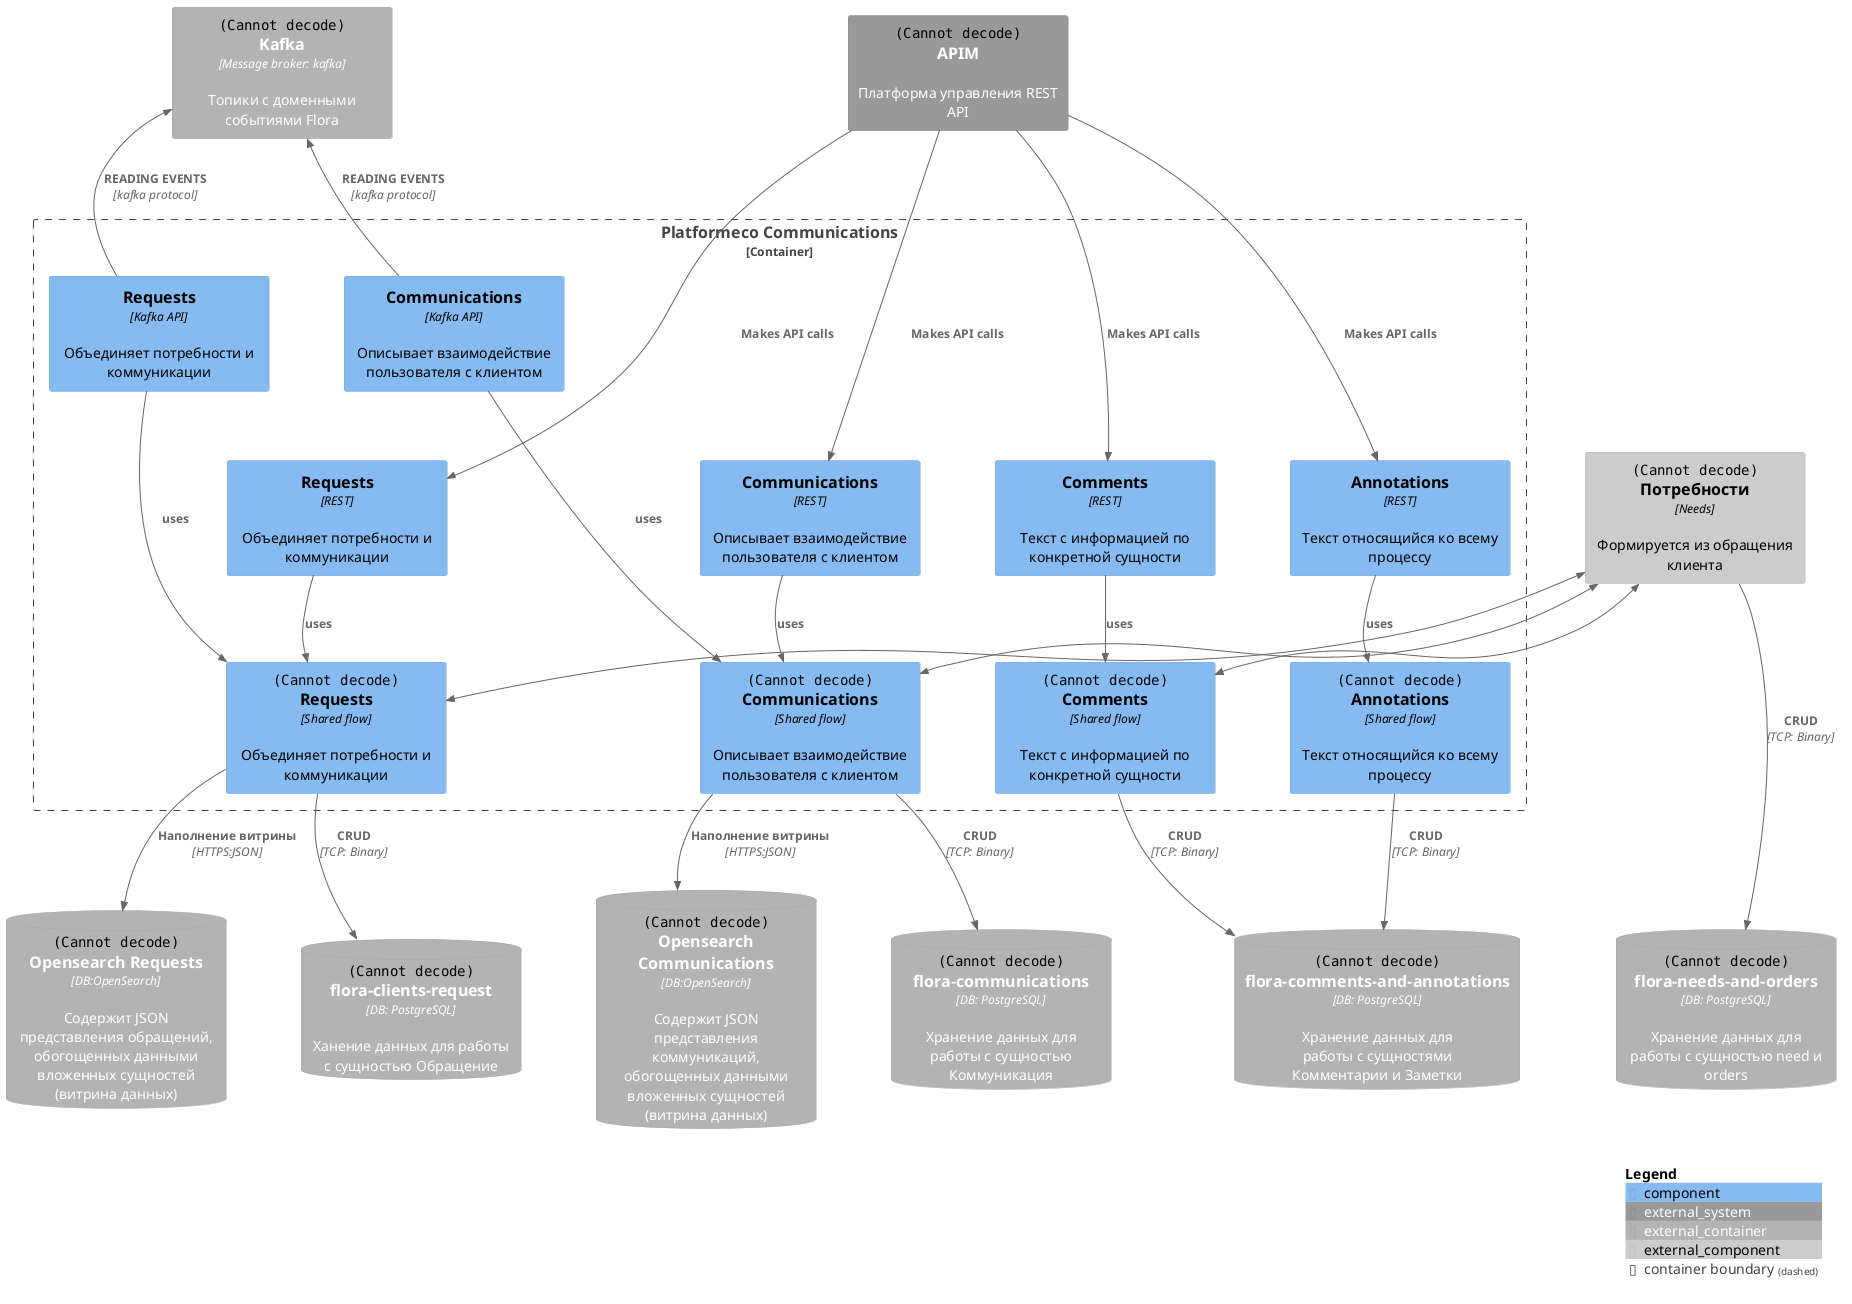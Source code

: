 @startuml Component

!include <C4/C4_Container>
!include <C4/C4_Component>

skinparam minClassWidth 200
skinparam wrapWidth 200
skinparam nodesep 75
skinparam backgroundColor transparent
skinparam vgap 200

LAYOUT_TOP_DOWN()

AddRelTag("Async", $textColor="green", $lineColor="green", $lineStyle=BoldLine())
AddRelTag("Not_Direct", $textColor="orange", $lineColor="orange", $lineStyle=BoldLine())

System_Ext(apim, "APIM", "API Managment", $descr="Платформа управления REST API", $sprite="img:static/05_02_01_img/leroy_logo.png")

Container_Boundary(conteiner, "Platformeco Communications") {

        Component(comments, "Comments", "REST", $descr="Текст с информацией по конкретной сущности", $link="https://doc-communications-main.com-dev.int.rolfcorp.ru/03_methods/01_rest/03_comments/")
        Component(annotation, "Annotations", "REST", $descr="Текст относящийся ко всему процессу")
        Component(communication, "Communications", "REST", $descr="Описывает взаимодействие пользователя с клиентом", $link="https://doc-communications-main.com-dev.int.rolfcorp.ru/03_methods/01_rest/01_communications/")
        Component(request, "Requests", "REST", $descr="Объединяет потребности и коммуникации", $link="https://doc-communications-main.com-dev.int.rolfcorp.ru/03_methods/01_rest/02_requests/")

        Component(request_2, "Requests", "Shared flow", $descr="Объединяет потребности и коммуникации", $sprite="img:static/05_02_01_img/request.png", $link="https://doc-communications-main.com-dev.int.rolfcorp.ru/03_methods/02_shared_flow/02_requests/")
        Component(annotation_2, "Annotations", "Shared flow", $descr="Текст относящийся ко всему процессу", $sprite="img:static/05_02_01_img/annotation.png")
        Component(communication_2, "Communications", "Shared flow", $descr="Описывает взаимодействие пользователя с клиентом", $sprite="img:static/05_02_01_img/communications.png", $link="https://doc-communications-main.com-dev.int.rolfcorp.ru/02_shared_flow/01_communications/")
        Component(comments_2, "Comments", "Shared flow", $descr="Текст с информацией по конкретной сущности", $sprite="img:static/05_02_01_img/comments.png", $link="https://doc-communications-main.com-dev.int.rolfcorp.ru/03_methods/02_shared_flow/03_comments/")

        Component(communication_3, "Communications", "Kafka API", $descr="Описывает взаимодействие пользователя с клиентом")
        Component(request_3, "Requests", "Kafka API", $descr="Объединяет потребности и коммуникации")
}

Component_Ext(need, "Потребности", "Needs", $descr="Формируется из обращения клиента", $sprite="img:static/05_02_01_img/needs.png")

Container_Ext(kafka, "Kafka", "Message broker: kafka", "Топики с доменными событиями Flora", $sprite="img:static/05_02_01_img/kafka_logo.png", $link="")
ContainerDb_Ext(opensearch_service_comm, "Opensearch Communications", "DB:OpenSearch", "Содержит JSON представления коммуникаций, обогощенных данными вложенных сущностей (витрина данных)", $sprite="img:static/05_02_01_img/opensearch.png", $link="https://doc-example-main.com-dev.int.rolfcorp.ru/02_info_model/03_datastorage/02_data_opensearch/")
ContainerDb_Ext(opensearch_service_req, "Opensearch Requests", "DB:OpenSearch", "Содержит JSON представления обращений, обогощенных данными вложенных сущностей (витрина данных)", $sprite="img:static/05_02_01_img/opensearch.png", $link="https://doc-example-main.com-dev.int.rolfcorp.ru/02_info_model/03_datastorage/02_data_opensearch/")
ContainerDb_Ext(db_need, "flora-needs-and-orders", "DB: PostgreSQL", "Хранение данных для работы с сущностью need и orders", $sprite="img:static/05_02_01_img/postgressql.svg", $link="")
ContainerDb_Ext(db_request, "flora-clients-request", "DB: PostgreSQL", "Ханение данных для работы с сущностью Обращение", $sprite="img:static/05_02_01_img/postgressql.svg", $link="")
ContainerDb_Ext(db_communication, "flora-communications", "DB: PostgreSQL", "Хранение данных для работы с сущностью Коммуникация", $sprite="img:static/05_02_01_img/postgressql.svg", $link="")
ContainerDb_Ext(db_comments_and_annotations, "flora-comments-and-annotations", "DB: PostgreSQL", "Хранение данных для работы с сущностями Комментарии и Заметки", $sprite="img:static/05_02_01_img/postgressql.svg", $link="")

'- - - - - - - - - - - - - - - - - - - -
' Layout 

'малышки в красивом порядке
Lay_R(request, communication)
Lay_R(communication, comments)
Lay_R(comments, annotation)

'малышки друг над другом
Lay_D(comments, comments_2)
Lay_D(annotation, annotation_2)
Lay_D(communication, communication_2)
Lay_D(request, request_2)
Lay_D(comments_2, db_comments_and_annotations)
Lay_D(communication_2, db_communication)
Lay_D(request_2, db_request)
Lay_U(communication, communication_3)
Lay_U(request, request_3)

'apim наверху
Lay_U(request_3, apim)

'Kafka наверху
Lay_U(request_3, kafka)
Lay_U(communication_3, kafka)

'DB в красивом порядке
Lay_R(db_request, db_communication)
Lay_R(db_communication, db_comments_and_annotations)
Lay_L(db_request, opensearch_service_req)
Lay_L(db_communication, opensearch_service_comm)
Lay_R(db_comments_and_annotations, db_need)
Lay_D(annotation_2, db_need)
Lay_U(db_comments_and_annotations, need)

'- - - - - - - - - - - - - - - - - - - -
' Relations 

Rel(apim, comments, "Makes API calls")
Rel(apim, annotation, "Makes API calls")
Rel(apim, communication, "Makes API calls")
Rel(apim, request, "Makes API calls")
Rel(comments, comments_2, "uses")
Rel(annotation, annotation_2, "uses")
Rel(communication, communication_2, "uses")
Rel(request, request_2, "uses")
Rel(comments_2, db_comments_and_annotations, "CRUD", "TCP: Binary")
Rel(annotation_2, db_comments_and_annotations, "CRUD", "TCP: Binary")
Rel(communication_2, db_communication, "CRUD", "TCP: Binary")
Rel(request_2, db_request, "CRUD", "TCP: Binary")
Rel(communication_3, kafka, "READING EVENTS", "kafka protocol")
Rel(request_3, kafka, "READING EVENTS", "kafka protocol")
Rel(communication_3, communication_2, "uses")
Rel(request_3, request_2, "uses")
Rel(communication_2, opensearch_service_comm, "Наполнение витрины", "HTTPS:JSON")
Rel(request_2, opensearch_service_req, "Наполнение витрины", "HTTPS:JSON")

'Сущности c need
BiRel(need, request_2, "")
BiRel(need, comments_2, "")
BiRel(need, communication_2, "")
Rel(need, db_need, "CRUD", "TCP: Binary")

SHOW_LEGEND()

@enduml